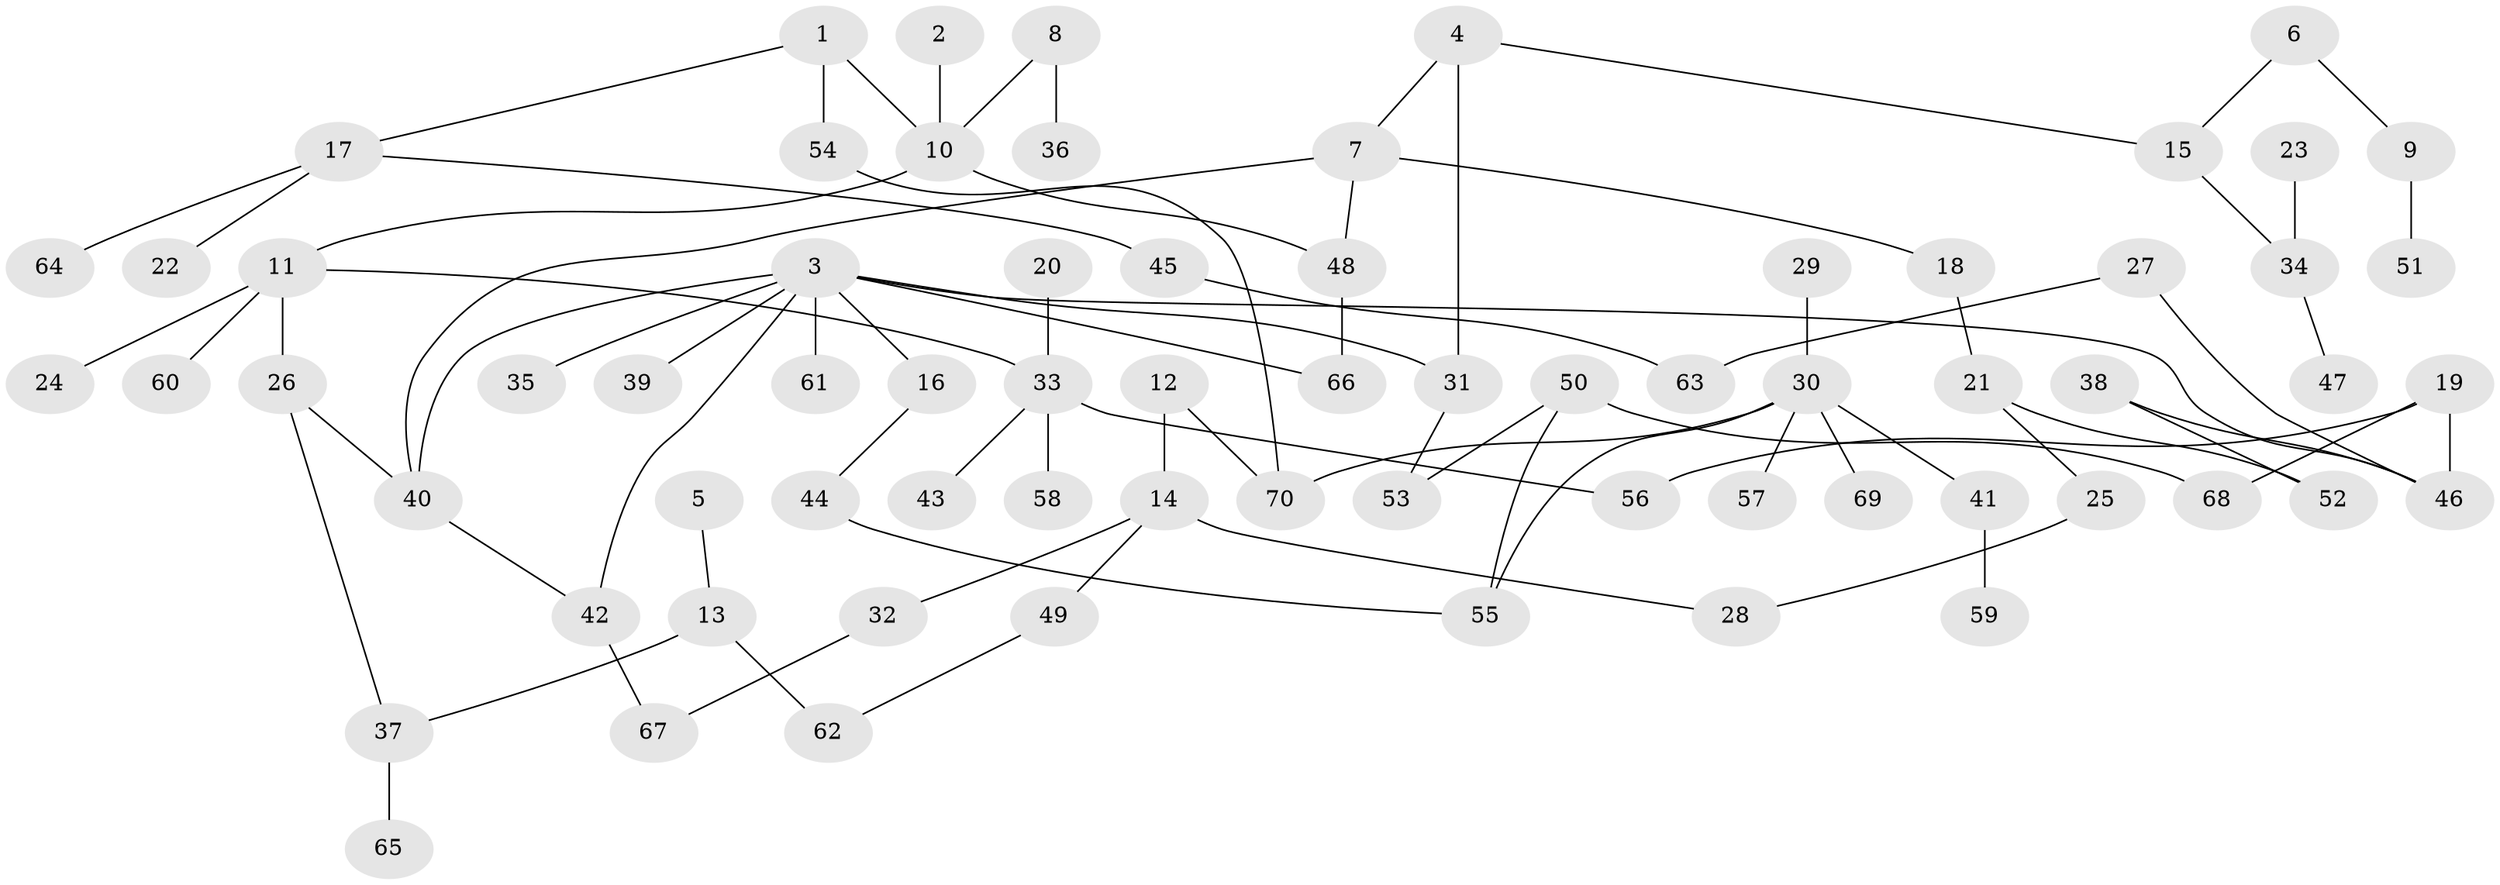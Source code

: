 // original degree distribution, {5: 0.04316546762589928, 6: 0.02158273381294964, 3: 0.1366906474820144, 2: 0.2733812949640288, 7: 0.014388489208633094, 4: 0.08633093525179857, 1: 0.4244604316546763}
// Generated by graph-tools (version 1.1) at 2025/00/03/09/25 03:00:56]
// undirected, 70 vertices, 82 edges
graph export_dot {
graph [start="1"]
  node [color=gray90,style=filled];
  1;
  2;
  3;
  4;
  5;
  6;
  7;
  8;
  9;
  10;
  11;
  12;
  13;
  14;
  15;
  16;
  17;
  18;
  19;
  20;
  21;
  22;
  23;
  24;
  25;
  26;
  27;
  28;
  29;
  30;
  31;
  32;
  33;
  34;
  35;
  36;
  37;
  38;
  39;
  40;
  41;
  42;
  43;
  44;
  45;
  46;
  47;
  48;
  49;
  50;
  51;
  52;
  53;
  54;
  55;
  56;
  57;
  58;
  59;
  60;
  61;
  62;
  63;
  64;
  65;
  66;
  67;
  68;
  69;
  70;
  1 -- 10 [weight=1.0];
  1 -- 17 [weight=1.0];
  1 -- 54 [weight=1.0];
  2 -- 10 [weight=1.0];
  3 -- 16 [weight=1.0];
  3 -- 31 [weight=1.0];
  3 -- 35 [weight=1.0];
  3 -- 39 [weight=1.0];
  3 -- 40 [weight=1.0];
  3 -- 42 [weight=1.0];
  3 -- 46 [weight=1.0];
  3 -- 61 [weight=1.0];
  3 -- 66 [weight=1.0];
  4 -- 7 [weight=1.0];
  4 -- 15 [weight=1.0];
  4 -- 31 [weight=1.0];
  5 -- 13 [weight=1.0];
  6 -- 9 [weight=1.0];
  6 -- 15 [weight=1.0];
  7 -- 18 [weight=1.0];
  7 -- 40 [weight=1.0];
  7 -- 48 [weight=1.0];
  8 -- 10 [weight=1.0];
  8 -- 36 [weight=1.0];
  9 -- 51 [weight=1.0];
  10 -- 11 [weight=1.0];
  10 -- 48 [weight=1.0];
  11 -- 24 [weight=1.0];
  11 -- 26 [weight=1.0];
  11 -- 33 [weight=1.0];
  11 -- 60 [weight=1.0];
  12 -- 14 [weight=1.0];
  12 -- 70 [weight=1.0];
  13 -- 37 [weight=1.0];
  13 -- 62 [weight=1.0];
  14 -- 28 [weight=1.0];
  14 -- 32 [weight=1.0];
  14 -- 49 [weight=1.0];
  15 -- 34 [weight=1.0];
  16 -- 44 [weight=1.0];
  17 -- 22 [weight=1.0];
  17 -- 45 [weight=1.0];
  17 -- 64 [weight=1.0];
  18 -- 21 [weight=1.0];
  19 -- 46 [weight=1.0];
  19 -- 56 [weight=1.0];
  19 -- 68 [weight=1.0];
  20 -- 33 [weight=1.0];
  21 -- 25 [weight=1.0];
  21 -- 52 [weight=1.0];
  23 -- 34 [weight=1.0];
  25 -- 28 [weight=1.0];
  26 -- 37 [weight=1.0];
  26 -- 40 [weight=1.0];
  27 -- 46 [weight=1.0];
  27 -- 63 [weight=1.0];
  29 -- 30 [weight=1.0];
  30 -- 41 [weight=1.0];
  30 -- 55 [weight=1.0];
  30 -- 57 [weight=1.0];
  30 -- 69 [weight=1.0];
  30 -- 70 [weight=1.0];
  31 -- 53 [weight=1.0];
  32 -- 67 [weight=1.0];
  33 -- 43 [weight=1.0];
  33 -- 56 [weight=1.0];
  33 -- 58 [weight=1.0];
  34 -- 47 [weight=1.0];
  37 -- 65 [weight=1.0];
  38 -- 46 [weight=1.0];
  38 -- 52 [weight=1.0];
  40 -- 42 [weight=1.0];
  41 -- 59 [weight=1.0];
  42 -- 67 [weight=1.0];
  44 -- 55 [weight=1.0];
  45 -- 63 [weight=1.0];
  48 -- 66 [weight=1.0];
  49 -- 62 [weight=1.0];
  50 -- 53 [weight=1.0];
  50 -- 55 [weight=1.0];
  50 -- 68 [weight=1.0];
  54 -- 70 [weight=1.0];
}
